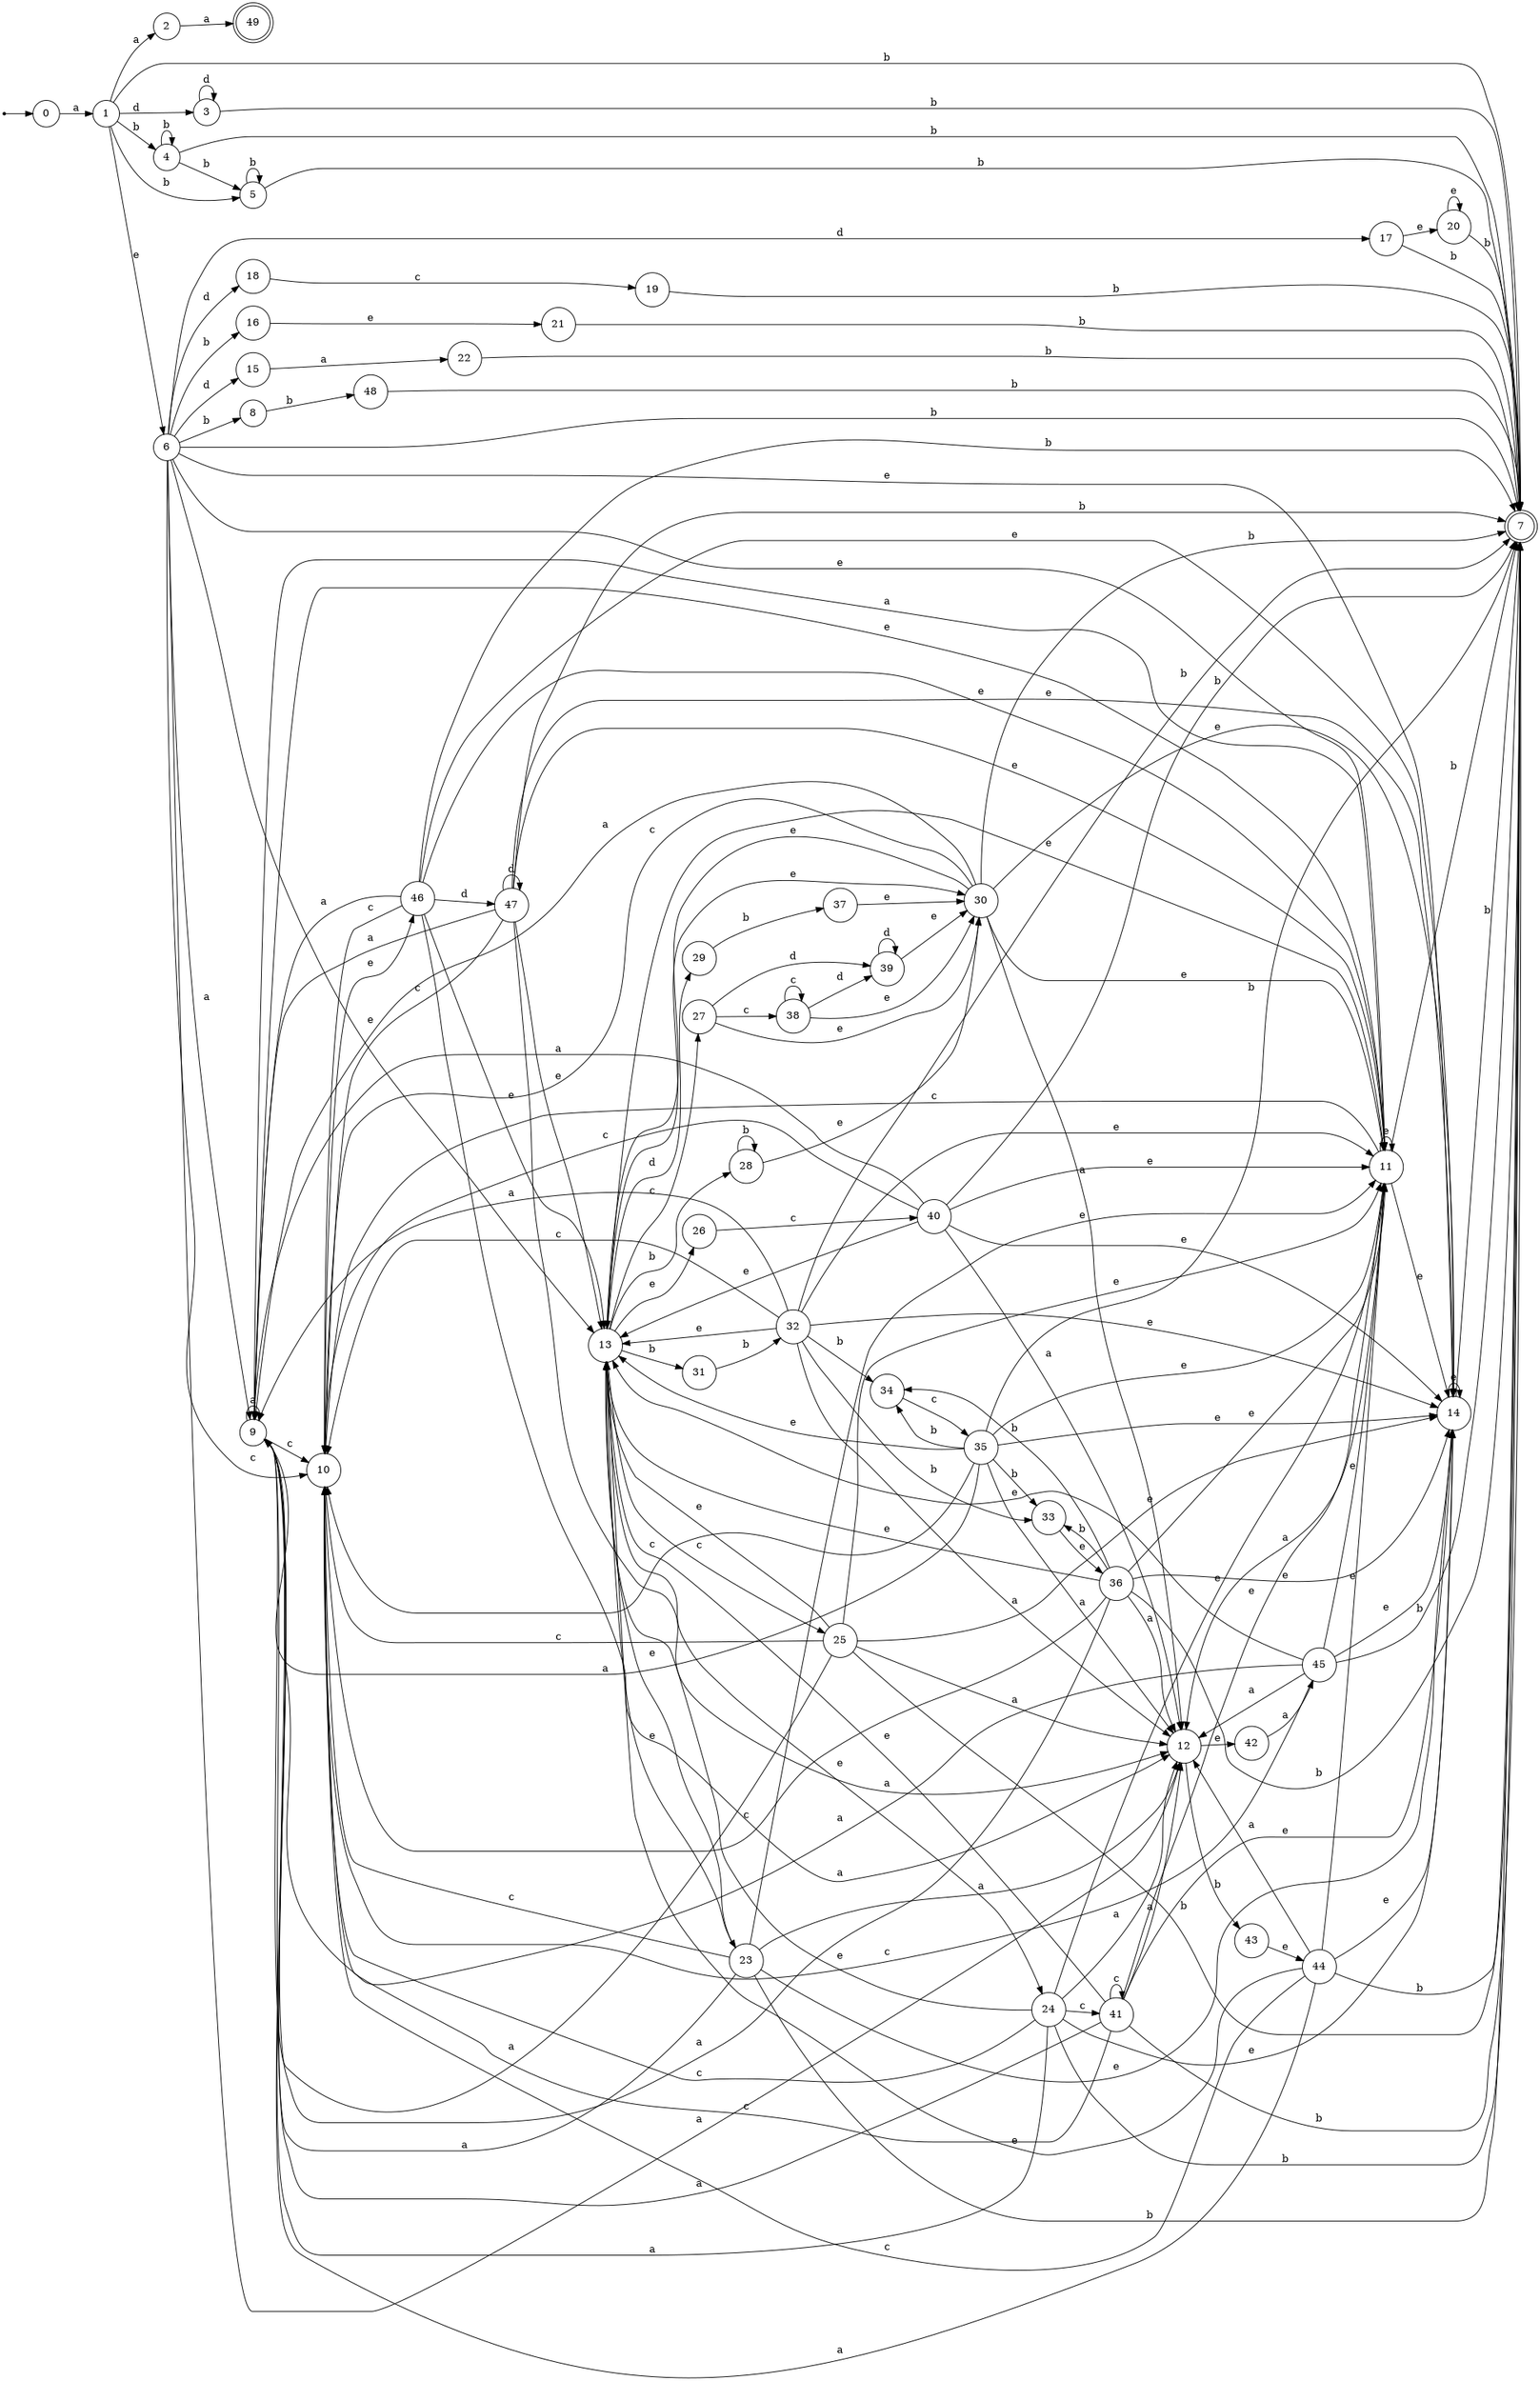 digraph finite_state_machine {
rankdir=LR;
size="20,20";
node [shape = point]; "dummy0"
node [shape = circle]; "0";
"dummy0" -> "0";
node [shape = circle]; "1";
node [shape = circle]; "2";
node [shape = circle]; "3";
node [shape = circle]; "4";
node [shape = circle]; "5";
node [shape = circle]; "6";
node [shape = doublecircle]; "7";node [shape = circle]; "8";
node [shape = circle]; "9";
node [shape = circle]; "10";
node [shape = circle]; "11";
node [shape = circle]; "12";
node [shape = circle]; "13";
node [shape = circle]; "14";
node [shape = circle]; "15";
node [shape = circle]; "16";
node [shape = circle]; "17";
node [shape = circle]; "18";
node [shape = circle]; "19";
node [shape = circle]; "20";
node [shape = circle]; "21";
node [shape = circle]; "22";
node [shape = circle]; "23";
node [shape = circle]; "24";
node [shape = circle]; "25";
node [shape = circle]; "26";
node [shape = circle]; "27";
node [shape = circle]; "28";
node [shape = circle]; "29";
node [shape = circle]; "30";
node [shape = circle]; "31";
node [shape = circle]; "32";
node [shape = circle]; "33";
node [shape = circle]; "34";
node [shape = circle]; "35";
node [shape = circle]; "36";
node [shape = circle]; "37";
node [shape = circle]; "38";
node [shape = circle]; "39";
node [shape = circle]; "40";
node [shape = circle]; "41";
node [shape = circle]; "42";
node [shape = circle]; "43";
node [shape = circle]; "44";
node [shape = circle]; "45";
node [shape = circle]; "46";
node [shape = circle]; "47";
node [shape = circle]; "48";
node [shape = doublecircle]; "49";"0" -> "1" [label = "a"];
 "1" -> "2" [label = "a"];
 "1" -> "3" [label = "d"];
 "1" -> "4" [label = "b"];
 "1" -> "5" [label = "b"];
 "1" -> "7" [label = "b"];
 "1" -> "6" [label = "e"];
 "6" -> "8" [label = "b"];
 "6" -> "16" [label = "b"];
 "6" -> "7" [label = "b"];
 "6" -> "9" [label = "a"];
 "6" -> "12" [label = "a"];
 "6" -> "10" [label = "c"];
 "6" -> "11" [label = "e"];
 "6" -> "13" [label = "e"];
 "6" -> "14" [label = "e"];
 "6" -> "17" [label = "d"];
 "6" -> "18" [label = "d"];
 "6" -> "15" [label = "d"];
 "18" -> "19" [label = "c"];
 "19" -> "7" [label = "b"];
 "17" -> "20" [label = "e"];
 "17" -> "7" [label = "b"];
 "20" -> "20" [label = "e"];
 "20" -> "7" [label = "b"];
 "16" -> "21" [label = "e"];
 "21" -> "7" [label = "b"];
 "15" -> "22" [label = "a"];
 "22" -> "7" [label = "b"];
 "14" -> "14" [label = "e"];
 "14" -> "7" [label = "b"];
 "13" -> "24" [label = "e"];
 "13" -> "26" [label = "e"];
 "13" -> "30" [label = "e"];
 "13" -> "23" [label = "e"];
 "13" -> "25" [label = "c"];
 "13" -> "27" [label = "c"];
 "13" -> "28" [label = "b"];
 "13" -> "31" [label = "b"];
 "13" -> "29" [label = "d"];
 "31" -> "32" [label = "b"];
 "32" -> "33" [label = "b"];
 "32" -> "34" [label = "b"];
 "32" -> "7" [label = "b"];
 "32" -> "11" [label = "e"];
 "32" -> "13" [label = "e"];
 "32" -> "14" [label = "e"];
 "32" -> "9" [label = "a"];
 "32" -> "12" [label = "a"];
 "32" -> "10" [label = "c"];
 "34" -> "35" [label = "c"];
 "35" -> "33" [label = "b"];
 "35" -> "34" [label = "b"];
 "35" -> "7" [label = "b"];
 "35" -> "11" [label = "e"];
 "35" -> "13" [label = "e"];
 "35" -> "14" [label = "e"];
 "35" -> "9" [label = "a"];
 "35" -> "12" [label = "a"];
 "35" -> "10" [label = "c"];
 "33" -> "36" [label = "e"];
 "36" -> "33" [label = "b"];
 "36" -> "34" [label = "b"];
 "36" -> "7" [label = "b"];
 "36" -> "11" [label = "e"];
 "36" -> "13" [label = "e"];
 "36" -> "14" [label = "e"];
 "36" -> "9" [label = "a"];
 "36" -> "12" [label = "a"];
 "36" -> "10" [label = "c"];
 "30" -> "11" [label = "e"];
 "30" -> "13" [label = "e"];
 "30" -> "14" [label = "e"];
 "30" -> "9" [label = "a"];
 "30" -> "12" [label = "a"];
 "30" -> "10" [label = "c"];
 "30" -> "7" [label = "b"];
 "29" -> "37" [label = "b"];
 "37" -> "30" [label = "e"];
 "28" -> "28" [label = "b"];
 "28" -> "30" [label = "e"];
 "27" -> "38" [label = "c"];
 "27" -> "39" [label = "d"];
 "27" -> "30" [label = "e"];
 "39" -> "39" [label = "d"];
 "39" -> "30" [label = "e"];
 "38" -> "38" [label = "c"];
 "38" -> "39" [label = "d"];
 "38" -> "30" [label = "e"];
 "26" -> "40" [label = "c"];
 "40" -> "11" [label = "e"];
 "40" -> "13" [label = "e"];
 "40" -> "14" [label = "e"];
 "40" -> "9" [label = "a"];
 "40" -> "12" [label = "a"];
 "40" -> "10" [label = "c"];
 "40" -> "7" [label = "b"];
 "25" -> "11" [label = "e"];
 "25" -> "13" [label = "e"];
 "25" -> "14" [label = "e"];
 "25" -> "9" [label = "a"];
 "25" -> "12" [label = "a"];
 "25" -> "10" [label = "c"];
 "25" -> "7" [label = "b"];
 "24" -> "41" [label = "c"];
 "24" -> "10" [label = "c"];
 "24" -> "11" [label = "e"];
 "24" -> "13" [label = "e"];
 "24" -> "14" [label = "e"];
 "24" -> "9" [label = "a"];
 "24" -> "12" [label = "a"];
 "24" -> "7" [label = "b"];
 "41" -> "41" [label = "c"];
 "41" -> "10" [label = "c"];
 "41" -> "11" [label = "e"];
 "41" -> "13" [label = "e"];
 "41" -> "14" [label = "e"];
 "41" -> "9" [label = "a"];
 "41" -> "12" [label = "a"];
 "41" -> "7" [label = "b"];
 "23" -> "11" [label = "e"];
 "23" -> "13" [label = "e"];
 "23" -> "14" [label = "e"];
 "23" -> "9" [label = "a"];
 "23" -> "12" [label = "a"];
 "23" -> "10" [label = "c"];
 "23" -> "7" [label = "b"];
 "12" -> "42" [label = "e"];
 "12" -> "43" [label = "b"];
 "43" -> "44" [label = "e"];
 "44" -> "9" [label = "a"];
 "44" -> "12" [label = "a"];
 "44" -> "10" [label = "c"];
 "44" -> "11" [label = "e"];
 "44" -> "13" [label = "e"];
 "44" -> "14" [label = "e"];
 "44" -> "7" [label = "b"];
 "42" -> "45" [label = "a"];
 "45" -> "9" [label = "a"];
 "45" -> "12" [label = "a"];
 "45" -> "10" [label = "c"];
 "45" -> "11" [label = "e"];
 "45" -> "13" [label = "e"];
 "45" -> "14" [label = "e"];
 "45" -> "7" [label = "b"];
 "11" -> "11" [label = "e"];
 "11" -> "13" [label = "e"];
 "11" -> "14" [label = "e"];
 "11" -> "10" [label = "c"];
 "11" -> "9" [label = "a"];
 "11" -> "12" [label = "a"];
 "11" -> "7" [label = "b"];
 "10" -> "46" [label = "e"];
 "46" -> "10" [label = "c"];
 "46" -> "47" [label = "d"];
 "46" -> "11" [label = "e"];
 "46" -> "13" [label = "e"];
 "46" -> "14" [label = "e"];
 "46" -> "9" [label = "a"];
 "46" -> "12" [label = "a"];
 "46" -> "7" [label = "b"];
 "47" -> "47" [label = "d"];
 "47" -> "10" [label = "c"];
 "47" -> "11" [label = "e"];
 "47" -> "13" [label = "e"];
 "47" -> "14" [label = "e"];
 "47" -> "9" [label = "a"];
 "47" -> "12" [label = "a"];
 "47" -> "7" [label = "b"];
 "9" -> "9" [label = "a"];
 "9" -> "10" [label = "c"];
 "9" -> "11" [label = "e"];
 "8" -> "48" [label = "b"];
 "48" -> "7" [label = "b"];
 "5" -> "5" [label = "b"];
 "5" -> "7" [label = "b"];
 "4" -> "4" [label = "b"];
 "4" -> "5" [label = "b"];
 "4" -> "7" [label = "b"];
 "3" -> "3" [label = "d"];
 "3" -> "7" [label = "b"];
 "2" -> "49" [label = "a"];
 }
